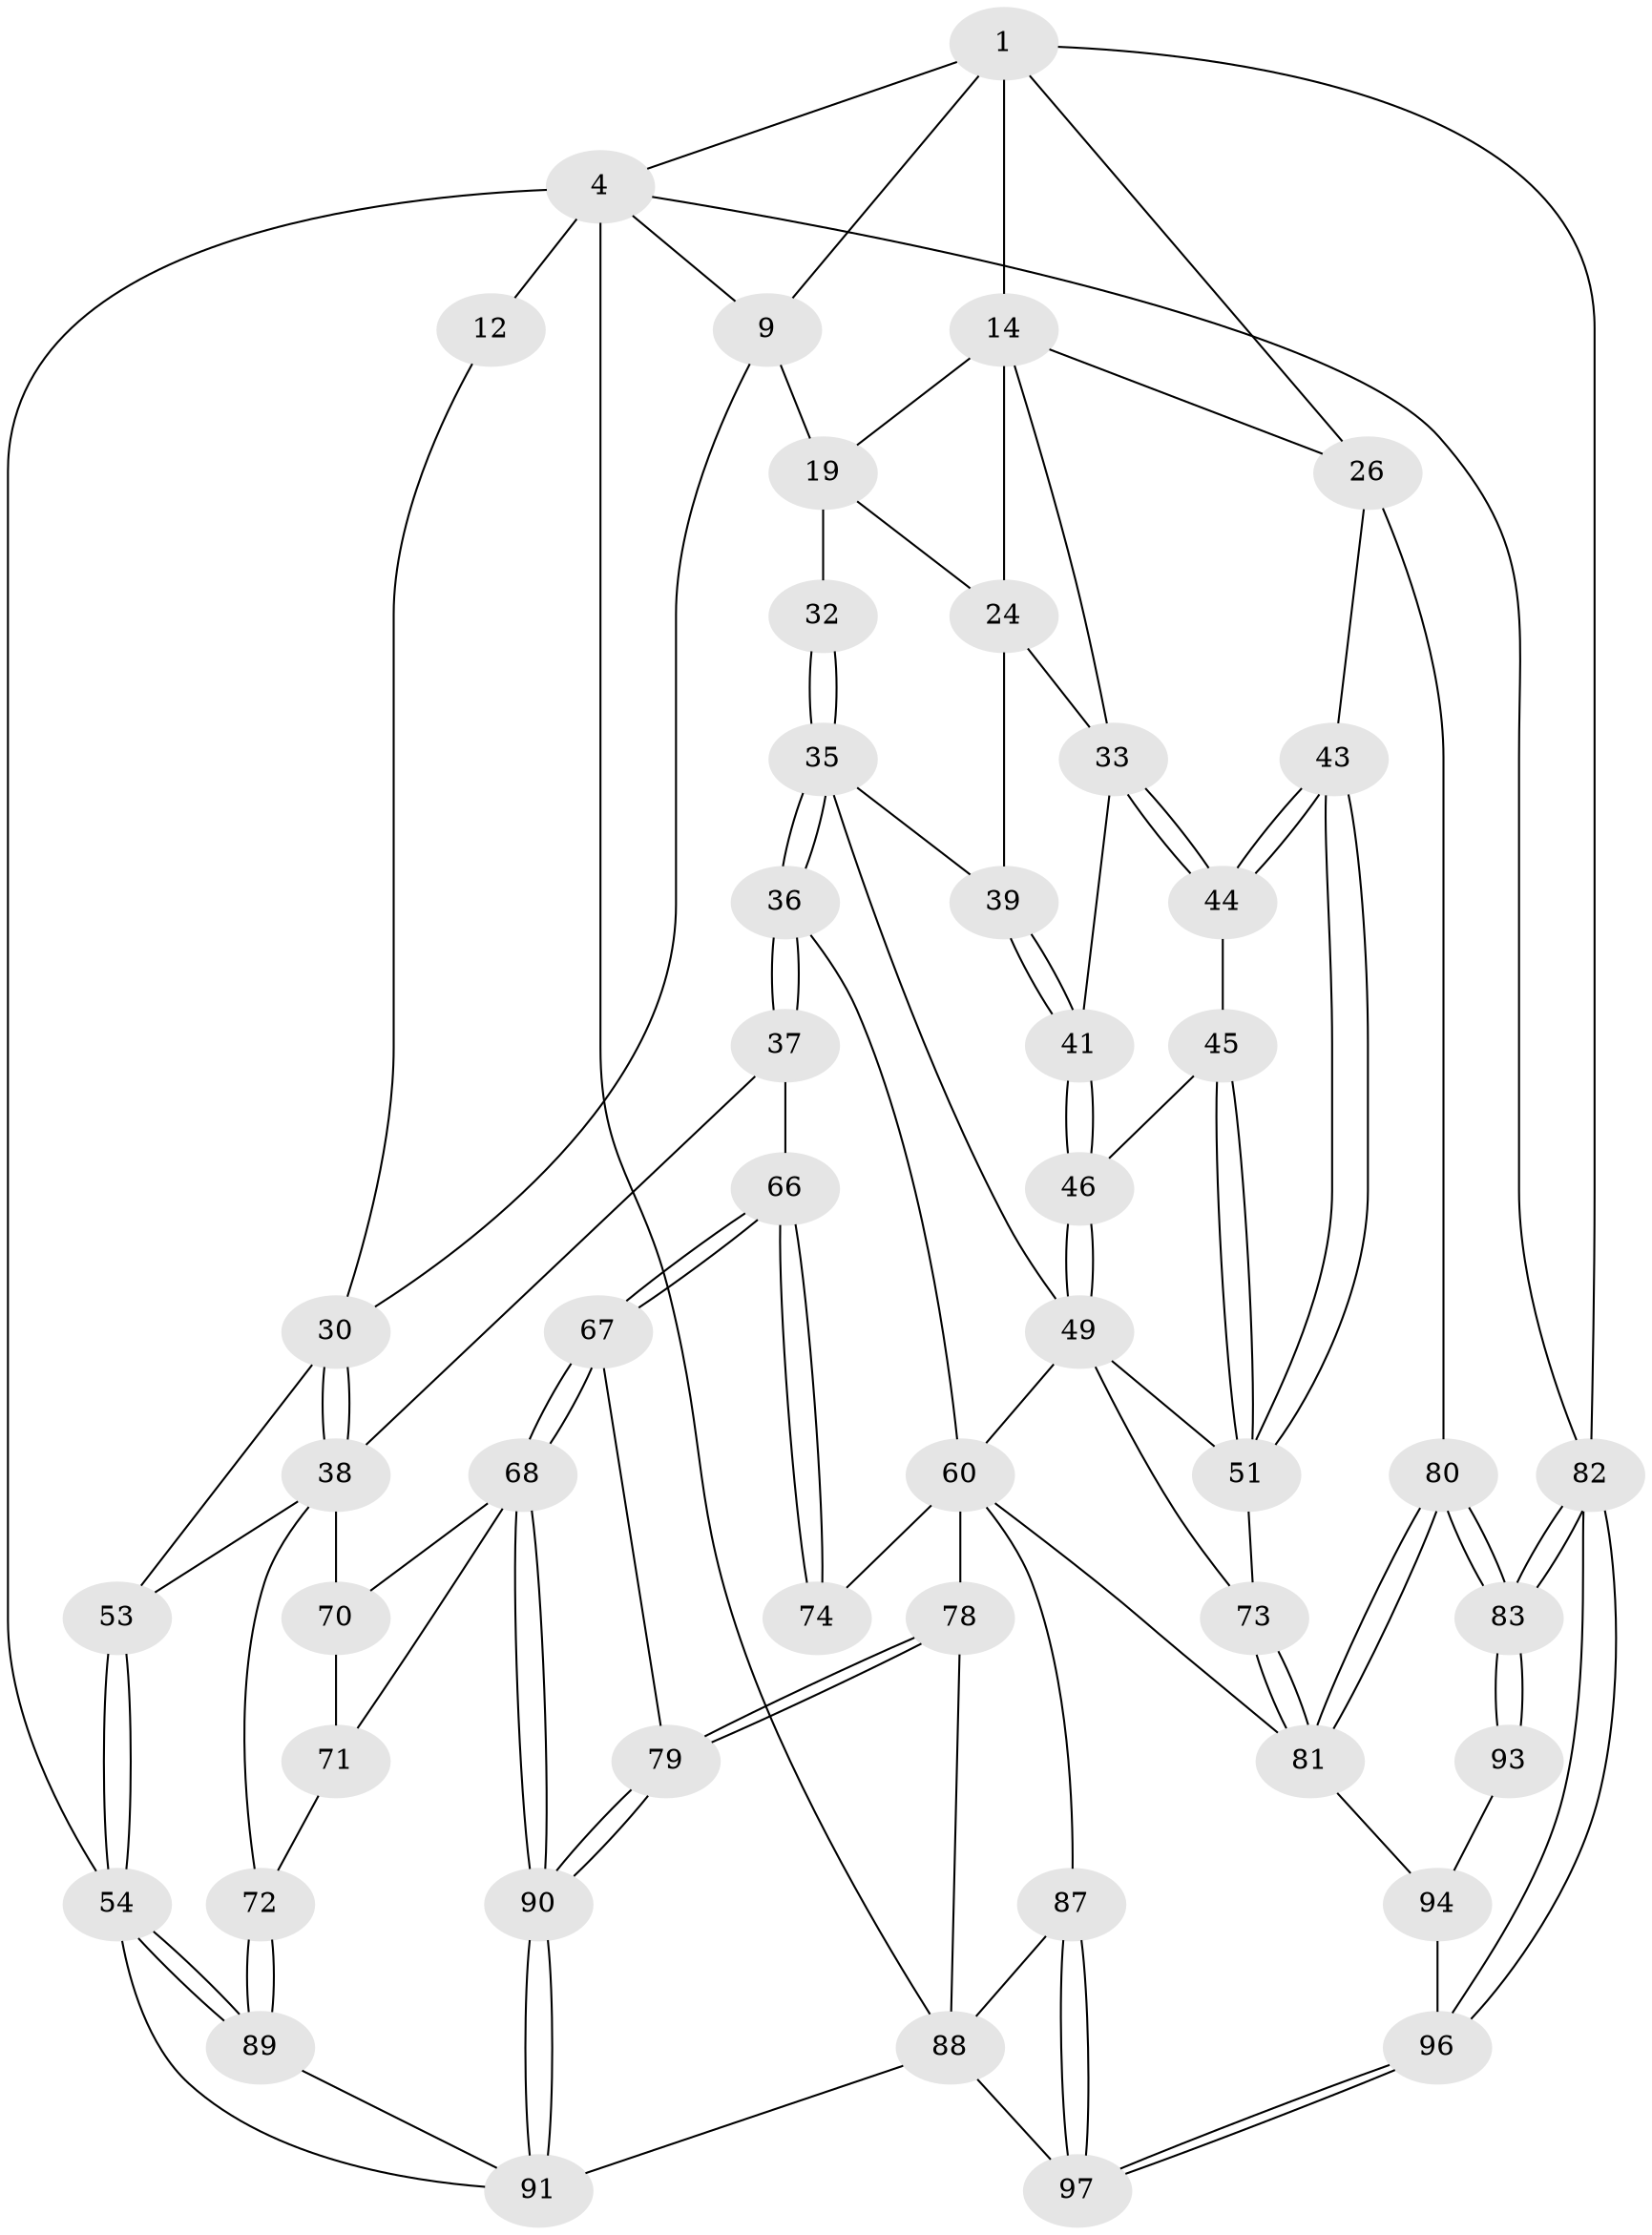 // original degree distribution, {3: 0.050505050505050504, 5: 0.5151515151515151, 4: 0.20202020202020202, 6: 0.23232323232323232}
// Generated by graph-tools (version 1.1) at 2025/17/03/09/25 04:17:04]
// undirected, 49 vertices, 115 edges
graph export_dot {
graph [start="1"]
  node [color=gray90,style=filled];
  1 [pos="+0.4035657464234069+0",super="+7+2"];
  4 [pos="+0.10100116081373406+0",super="+17+13+5"];
  9 [pos="+0.30911610026107145+0.29181803602211315",super="+10"];
  12 [pos="+0.10684322425817443+0.22084613655963758",super="+22"];
  14 [pos="+0.5124629748309769+0.1590317360344666",super="+18+15"];
  19 [pos="+0.43469002658893463+0.2602373182197811",super="+20+29"];
  24 [pos="+0.8307028963317393+0.3877789446426559",super="+25"];
  26 [pos="+1+0.4897472755281276",super="+42"];
  30 [pos="+0.2579233560104904+0.49056129819102706",super="+31"];
  32 [pos="+0.5127712885459812+0.4514701355541847"];
  33 [pos="+0.8885111491289239+0.4290675721946173",super="+34"];
  35 [pos="+0.49951685926298084+0.4786596193544733",super="+40"];
  36 [pos="+0.442145456584974+0.520156491569053",super="+48"];
  37 [pos="+0.27383867454989325+0.5223696558033053",super="+58"];
  38 [pos="+0.2712817852537682+0.5202045160027382",super="+64"];
  39 [pos="+0.6848278999160622+0.46274331481722253"];
  41 [pos="+0.7537275792480065+0.49075812496523885"];
  43 [pos="+1+0.5791619082749018"];
  44 [pos="+0.9439074631372617+0.5436823512779049"];
  45 [pos="+0.8582478900127597+0.5701869812834203"];
  46 [pos="+0.7538989144072591+0.4913844405852554"];
  49 [pos="+0.7055393779488595+0.6212651759854892",super="+50"];
  51 [pos="+0.8461632739252305+0.6573062063308283",super="+52"];
  53 [pos="+0+0.5828822714459726"];
  54 [pos="+0+0.7746493961754319",super="+55"];
  60 [pos="+0.6632171407295836+0.7597199566938517",super="+86+61"];
  66 [pos="+0.32347216249317207+0.7170989902488443"];
  67 [pos="+0.3218580723224106+0.7596263885521363",super="+77"];
  68 [pos="+0.3077570166107887+0.8829631617753431",super="+69"];
  70 [pos="+0.1357208586982025+0.664993926610113"];
  71 [pos="+0.10621049804612662+0.8058617735829453"];
  72 [pos="+0.060611808253659256+0.8078035862743078"];
  73 [pos="+0.8424342542526655+0.7028364078549817"];
  74 [pos="+0.5159320216197926+0.6847066212474575"];
  78 [pos="+0.5097032475976309+0.8716526747839143",super="+84"];
  79 [pos="+0.3996664890746591+0.8844197071528902"];
  80 [pos="+1+0.6710039539242756"];
  81 [pos="+0.8601986871626962+0.734052474249667",super="+85"];
  82 [pos="+1+1"];
  83 [pos="+1+0.7624329194765482"];
  87 [pos="+0.7558878461065522+0.9786259904420807"];
  88 [pos="+0.5736708868082893+0.8911714540390282",super="+98"];
  89 [pos="+0.04922179389647142+0.8130202085145222"];
  90 [pos="+0.31655342082776616+0.9055410822335284"];
  91 [pos="+0.29125297282945617+1",super="+92"];
  93 [pos="+1+0.8238256188530714"];
  94 [pos="+0.8672699391144895+0.8555571024903884",super="+95"];
  96 [pos="+1+1"];
  97 [pos="+0.7950575314429116+1"];
  1 -- 14 [weight=2];
  1 -- 9;
  1 -- 4 [weight=2];
  1 -- 82;
  1 -- 26;
  4 -- 82;
  4 -- 54;
  4 -- 12 [weight=3];
  4 -- 9;
  4 -- 88;
  9 -- 30;
  9 -- 19;
  12 -- 30;
  14 -- 19;
  14 -- 33;
  14 -- 24 [weight=2];
  14 -- 26;
  19 -- 32 [weight=2];
  19 -- 24;
  24 -- 39;
  24 -- 33;
  26 -- 80;
  26 -- 43;
  30 -- 38;
  30 -- 38;
  30 -- 53;
  32 -- 35;
  32 -- 35;
  33 -- 44;
  33 -- 44;
  33 -- 41;
  35 -- 36 [weight=2];
  35 -- 36;
  35 -- 39;
  35 -- 49;
  36 -- 37 [weight=2];
  36 -- 37;
  36 -- 60;
  37 -- 38;
  37 -- 66;
  38 -- 72;
  38 -- 70;
  38 -- 53;
  39 -- 41;
  39 -- 41;
  41 -- 46;
  41 -- 46;
  43 -- 44;
  43 -- 44;
  43 -- 51;
  43 -- 51;
  44 -- 45;
  45 -- 46;
  45 -- 51;
  45 -- 51;
  46 -- 49;
  46 -- 49;
  49 -- 51;
  49 -- 73;
  49 -- 60;
  51 -- 73;
  53 -- 54;
  53 -- 54;
  54 -- 89;
  54 -- 89;
  54 -- 91;
  60 -- 81;
  60 -- 87;
  60 -- 78 [weight=2];
  60 -- 74 [weight=2];
  66 -- 67;
  66 -- 67;
  66 -- 74;
  66 -- 74;
  67 -- 68;
  67 -- 68;
  67 -- 79;
  68 -- 90;
  68 -- 90;
  68 -- 70;
  68 -- 71;
  70 -- 71;
  71 -- 72;
  72 -- 89;
  72 -- 89;
  73 -- 81;
  73 -- 81;
  78 -- 79;
  78 -- 79;
  78 -- 88;
  79 -- 90;
  79 -- 90;
  80 -- 81;
  80 -- 81;
  80 -- 83;
  80 -- 83;
  81 -- 94;
  82 -- 83;
  82 -- 83;
  82 -- 96;
  82 -- 96;
  83 -- 93;
  83 -- 93;
  87 -- 88;
  87 -- 97;
  87 -- 97;
  88 -- 97;
  88 -- 91;
  89 -- 91;
  90 -- 91;
  90 -- 91;
  93 -- 94;
  94 -- 96;
  96 -- 97;
  96 -- 97;
}
